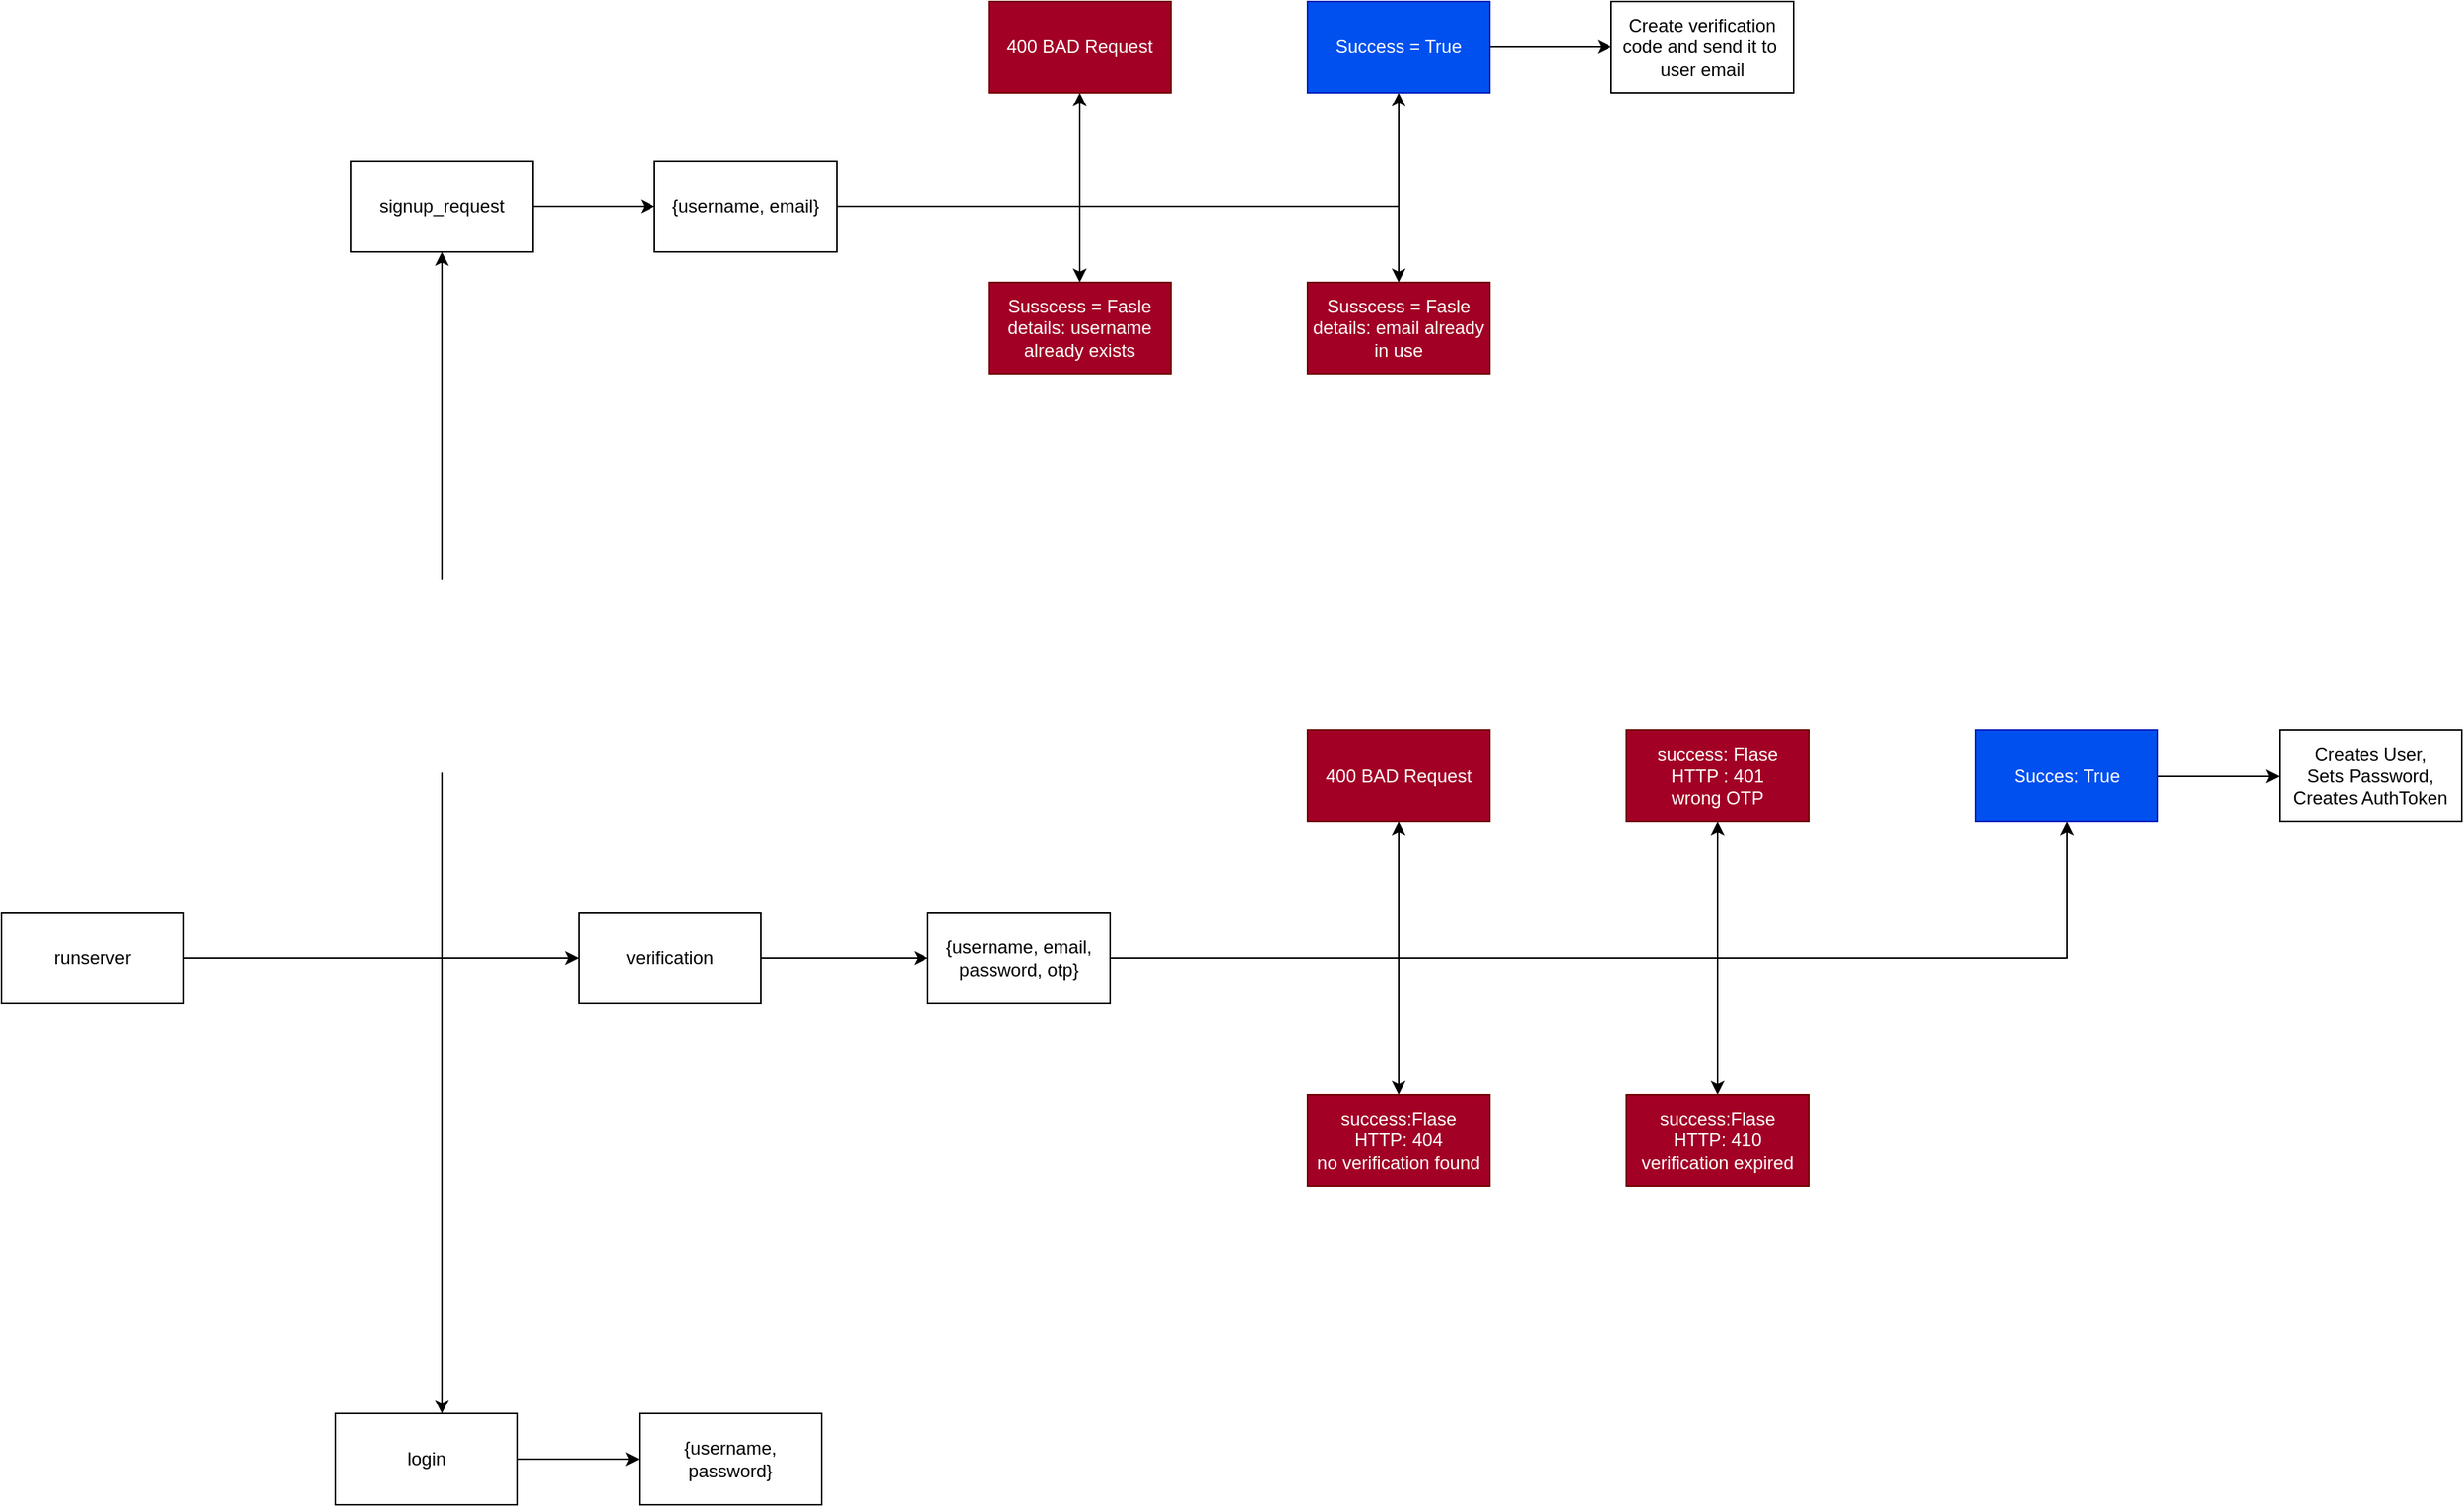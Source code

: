 <mxfile version="28.0.6">
  <diagram name="Page-1" id="YfT_yv3gGRoBPJT7JDUq">
    <mxGraphModel dx="1538" dy="2422" grid="1" gridSize="10" guides="1" tooltips="1" connect="1" arrows="1" fold="1" page="1" pageScale="1" pageWidth="850" pageHeight="1100" math="0" shadow="0">
      <root>
        <mxCell id="0" />
        <mxCell id="1" parent="0" />
        <mxCell id="chi0FffyIT2AHWAPgmBu-2" value="" style="edgeStyle=orthogonalEdgeStyle;rounded=0;orthogonalLoop=1;jettySize=auto;html=1;" edge="1" parent="1" source="LB6stMBErgdLsk7i7fBs-1" target="chi0FffyIT2AHWAPgmBu-1">
          <mxGeometry relative="1" as="geometry" />
        </mxCell>
        <mxCell id="chi0FffyIT2AHWAPgmBu-4" value="" style="edgeStyle=orthogonalEdgeStyle;rounded=0;orthogonalLoop=1;jettySize=auto;html=1;" edge="1" parent="1" source="LB6stMBErgdLsk7i7fBs-1" target="chi0FffyIT2AHWAPgmBu-3">
          <mxGeometry relative="1" as="geometry">
            <Array as="points">
              <mxPoint x="390" y="520" />
            </Array>
          </mxGeometry>
        </mxCell>
        <mxCell id="chi0FffyIT2AHWAPgmBu-6" value="" style="edgeStyle=orthogonalEdgeStyle;rounded=0;orthogonalLoop=1;jettySize=auto;html=1;" edge="1" parent="1" source="LB6stMBErgdLsk7i7fBs-1" target="chi0FffyIT2AHWAPgmBu-5">
          <mxGeometry relative="1" as="geometry" />
        </mxCell>
        <mxCell id="LB6stMBErgdLsk7i7fBs-1" value="runserver" style="rounded=0;whiteSpace=wrap;html=1;" parent="1" vertex="1">
          <mxGeometry x="100" y="490" width="120" height="60" as="geometry" />
        </mxCell>
        <mxCell id="chi0FffyIT2AHWAPgmBu-10" value="" style="edgeStyle=orthogonalEdgeStyle;rounded=0;orthogonalLoop=1;jettySize=auto;html=1;" edge="1" parent="1" source="chi0FffyIT2AHWAPgmBu-1" target="chi0FffyIT2AHWAPgmBu-9">
          <mxGeometry relative="1" as="geometry" />
        </mxCell>
        <mxCell id="chi0FffyIT2AHWAPgmBu-1" value="signup_request" style="whiteSpace=wrap;html=1;rounded=0;" vertex="1" parent="1">
          <mxGeometry x="330" y="-5" width="120" height="60" as="geometry" />
        </mxCell>
        <mxCell id="chi0FffyIT2AHWAPgmBu-12" value="" style="edgeStyle=orthogonalEdgeStyle;rounded=0;orthogonalLoop=1;jettySize=auto;html=1;" edge="1" parent="1" source="chi0FffyIT2AHWAPgmBu-3" target="chi0FffyIT2AHWAPgmBu-11">
          <mxGeometry relative="1" as="geometry" />
        </mxCell>
        <mxCell id="chi0FffyIT2AHWAPgmBu-3" value="login" style="whiteSpace=wrap;html=1;rounded=0;" vertex="1" parent="1">
          <mxGeometry x="320" y="820" width="120" height="60" as="geometry" />
        </mxCell>
        <mxCell id="chi0FffyIT2AHWAPgmBu-8" style="edgeStyle=orthogonalEdgeStyle;rounded=0;orthogonalLoop=1;jettySize=auto;html=1;entryX=0;entryY=0.5;entryDx=0;entryDy=0;" edge="1" parent="1" source="chi0FffyIT2AHWAPgmBu-5" target="chi0FffyIT2AHWAPgmBu-7">
          <mxGeometry relative="1" as="geometry" />
        </mxCell>
        <mxCell id="chi0FffyIT2AHWAPgmBu-5" value="verification" style="whiteSpace=wrap;html=1;rounded=0;" vertex="1" parent="1">
          <mxGeometry x="480" y="490" width="120" height="60" as="geometry" />
        </mxCell>
        <mxCell id="chi0FffyIT2AHWAPgmBu-26" value="" style="edgeStyle=orthogonalEdgeStyle;rounded=0;orthogonalLoop=1;jettySize=auto;html=1;" edge="1" parent="1" source="chi0FffyIT2AHWAPgmBu-7" target="chi0FffyIT2AHWAPgmBu-25">
          <mxGeometry relative="1" as="geometry" />
        </mxCell>
        <mxCell id="chi0FffyIT2AHWAPgmBu-28" value="" style="edgeStyle=orthogonalEdgeStyle;rounded=0;orthogonalLoop=1;jettySize=auto;html=1;" edge="1" parent="1" source="chi0FffyIT2AHWAPgmBu-7" target="chi0FffyIT2AHWAPgmBu-27">
          <mxGeometry relative="1" as="geometry" />
        </mxCell>
        <mxCell id="chi0FffyIT2AHWAPgmBu-30" value="" style="edgeStyle=orthogonalEdgeStyle;rounded=0;orthogonalLoop=1;jettySize=auto;html=1;" edge="1" parent="1" source="chi0FffyIT2AHWAPgmBu-7" target="chi0FffyIT2AHWAPgmBu-29">
          <mxGeometry relative="1" as="geometry" />
        </mxCell>
        <mxCell id="chi0FffyIT2AHWAPgmBu-32" value="" style="edgeStyle=orthogonalEdgeStyle;rounded=0;orthogonalLoop=1;jettySize=auto;html=1;" edge="1" parent="1" source="chi0FffyIT2AHWAPgmBu-7" target="chi0FffyIT2AHWAPgmBu-31">
          <mxGeometry relative="1" as="geometry" />
        </mxCell>
        <mxCell id="chi0FffyIT2AHWAPgmBu-34" value="" style="edgeStyle=orthogonalEdgeStyle;rounded=0;orthogonalLoop=1;jettySize=auto;html=1;" edge="1" parent="1" source="chi0FffyIT2AHWAPgmBu-7" target="chi0FffyIT2AHWAPgmBu-33">
          <mxGeometry relative="1" as="geometry" />
        </mxCell>
        <mxCell id="chi0FffyIT2AHWAPgmBu-7" value="{username, email, password, otp}" style="rounded=0;whiteSpace=wrap;html=1;" vertex="1" parent="1">
          <mxGeometry x="710" y="490" width="120" height="60" as="geometry" />
        </mxCell>
        <mxCell id="chi0FffyIT2AHWAPgmBu-14" value="" style="edgeStyle=orthogonalEdgeStyle;rounded=0;orthogonalLoop=1;jettySize=auto;html=1;" edge="1" parent="1" source="chi0FffyIT2AHWAPgmBu-9" target="chi0FffyIT2AHWAPgmBu-13">
          <mxGeometry relative="1" as="geometry" />
        </mxCell>
        <mxCell id="chi0FffyIT2AHWAPgmBu-16" value="" style="edgeStyle=orthogonalEdgeStyle;rounded=0;orthogonalLoop=1;jettySize=auto;html=1;" edge="1" parent="1" source="chi0FffyIT2AHWAPgmBu-9" target="chi0FffyIT2AHWAPgmBu-15">
          <mxGeometry relative="1" as="geometry" />
        </mxCell>
        <mxCell id="chi0FffyIT2AHWAPgmBu-18" value="" style="edgeStyle=orthogonalEdgeStyle;rounded=0;orthogonalLoop=1;jettySize=auto;html=1;" edge="1" parent="1" source="chi0FffyIT2AHWAPgmBu-9" target="chi0FffyIT2AHWAPgmBu-17">
          <mxGeometry relative="1" as="geometry" />
        </mxCell>
        <mxCell id="chi0FffyIT2AHWAPgmBu-20" value="" style="edgeStyle=orthogonalEdgeStyle;rounded=0;orthogonalLoop=1;jettySize=auto;html=1;" edge="1" parent="1" source="chi0FffyIT2AHWAPgmBu-9" target="chi0FffyIT2AHWAPgmBu-19">
          <mxGeometry relative="1" as="geometry" />
        </mxCell>
        <mxCell id="chi0FffyIT2AHWAPgmBu-9" value="{username, email}" style="whiteSpace=wrap;html=1;rounded=0;" vertex="1" parent="1">
          <mxGeometry x="530" y="-5" width="120" height="60" as="geometry" />
        </mxCell>
        <mxCell id="chi0FffyIT2AHWAPgmBu-11" value="{username, password}" style="whiteSpace=wrap;html=1;rounded=0;" vertex="1" parent="1">
          <mxGeometry x="520" y="820" width="120" height="60" as="geometry" />
        </mxCell>
        <mxCell id="chi0FffyIT2AHWAPgmBu-13" value="400 BAD Request" style="whiteSpace=wrap;html=1;rounded=0;fillColor=#a20025;fontColor=#ffffff;strokeColor=#6F0000;" vertex="1" parent="1">
          <mxGeometry x="750" y="-110" width="120" height="60" as="geometry" />
        </mxCell>
        <mxCell id="chi0FffyIT2AHWAPgmBu-15" value="Susscess = Fasle&lt;div&gt;details: username already exists&lt;/div&gt;" style="whiteSpace=wrap;html=1;rounded=0;fillColor=#a20025;fontColor=#ffffff;strokeColor=#6F0000;" vertex="1" parent="1">
          <mxGeometry x="750" y="75" width="120" height="60" as="geometry" />
        </mxCell>
        <mxCell id="chi0FffyIT2AHWAPgmBu-17" value="&lt;span&gt;&lt;font style=&quot;color: rgb(255, 255, 255);&quot;&gt;Susscess = Fasle&lt;/font&gt;&lt;/span&gt;&lt;div style=&quot;color: rgb(18, 18, 18);&quot;&gt;&lt;font style=&quot;color: rgb(255, 255, 255);&quot;&gt;details: email already in use&lt;/font&gt;&lt;/div&gt;" style="whiteSpace=wrap;html=1;rounded=0;fillColor=#a20025;fontColor=#ffffff;strokeColor=#6F0000;" vertex="1" parent="1">
          <mxGeometry x="960" y="75" width="120" height="60" as="geometry" />
        </mxCell>
        <mxCell id="chi0FffyIT2AHWAPgmBu-24" value="" style="edgeStyle=orthogonalEdgeStyle;rounded=0;orthogonalLoop=1;jettySize=auto;html=1;" edge="1" parent="1" source="chi0FffyIT2AHWAPgmBu-19" target="chi0FffyIT2AHWAPgmBu-23">
          <mxGeometry relative="1" as="geometry" />
        </mxCell>
        <mxCell id="chi0FffyIT2AHWAPgmBu-19" value="Success = True" style="whiteSpace=wrap;html=1;rounded=0;fillColor=#0050ef;fontColor=#ffffff;strokeColor=#001DBC;" vertex="1" parent="1">
          <mxGeometry x="960" y="-110" width="120" height="60" as="geometry" />
        </mxCell>
        <mxCell id="chi0FffyIT2AHWAPgmBu-23" value="Create verification code and send it to&amp;nbsp;&lt;div&gt;user email&lt;/div&gt;" style="whiteSpace=wrap;html=1;rounded=0;" vertex="1" parent="1">
          <mxGeometry x="1160" y="-110" width="120" height="60" as="geometry" />
        </mxCell>
        <mxCell id="chi0FffyIT2AHWAPgmBu-25" value="&lt;span&gt;&lt;font style=&quot;color: rgb(255, 255, 255);&quot;&gt;400 BAD Request&lt;/font&gt;&lt;/span&gt;" style="whiteSpace=wrap;html=1;rounded=0;fillColor=#a20025;fontColor=#ffffff;strokeColor=#6F0000;" vertex="1" parent="1">
          <mxGeometry x="960" y="370" width="120" height="60" as="geometry" />
        </mxCell>
        <mxCell id="chi0FffyIT2AHWAPgmBu-27" value="success:Flase&lt;br&gt;HTTP: 404&lt;br&gt;no verification found" style="whiteSpace=wrap;html=1;rounded=0;fillColor=#a20025;fontColor=#ffffff;strokeColor=#6F0000;" vertex="1" parent="1">
          <mxGeometry x="960" y="610" width="120" height="60" as="geometry" />
        </mxCell>
        <mxCell id="chi0FffyIT2AHWAPgmBu-29" value="&lt;font style=&quot;color: rgb(255, 255, 255);&quot;&gt;success:Flase&lt;br style=&quot;&quot;&gt;HTTP: 410&lt;br style=&quot;&quot;&gt;verification expired&lt;/font&gt;" style="whiteSpace=wrap;html=1;rounded=0;fillColor=#a20025;fontColor=#ffffff;strokeColor=#6F0000;" vertex="1" parent="1">
          <mxGeometry x="1170" y="610" width="120" height="60" as="geometry" />
        </mxCell>
        <mxCell id="chi0FffyIT2AHWAPgmBu-31" value="success: Flase&lt;div&gt;HTTP : 401&lt;/div&gt;&lt;div&gt;wrong OTP&lt;/div&gt;" style="whiteSpace=wrap;html=1;rounded=0;fillColor=#a20025;fontColor=#ffffff;strokeColor=#6F0000;" vertex="1" parent="1">
          <mxGeometry x="1170" y="370" width="120" height="60" as="geometry" />
        </mxCell>
        <mxCell id="chi0FffyIT2AHWAPgmBu-36" value="" style="edgeStyle=orthogonalEdgeStyle;rounded=0;orthogonalLoop=1;jettySize=auto;html=1;" edge="1" parent="1" source="chi0FffyIT2AHWAPgmBu-33" target="chi0FffyIT2AHWAPgmBu-35">
          <mxGeometry relative="1" as="geometry" />
        </mxCell>
        <mxCell id="chi0FffyIT2AHWAPgmBu-33" value="Succes: True" style="whiteSpace=wrap;html=1;rounded=0;fillColor=#0050ef;fontColor=#ffffff;strokeColor=#001DBC;" vertex="1" parent="1">
          <mxGeometry x="1400" y="370" width="120" height="60" as="geometry" />
        </mxCell>
        <mxCell id="chi0FffyIT2AHWAPgmBu-35" value="Creates User,&lt;div&gt;Sets Password,&lt;/div&gt;&lt;div&gt;Creates AuthToken&lt;/div&gt;" style="whiteSpace=wrap;html=1;rounded=0;" vertex="1" parent="1">
          <mxGeometry x="1600" y="370" width="120" height="60" as="geometry" />
        </mxCell>
      </root>
    </mxGraphModel>
  </diagram>
</mxfile>
